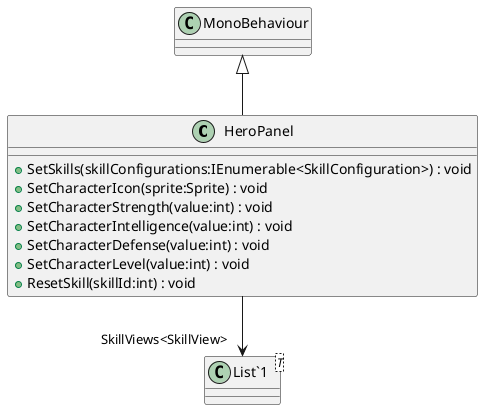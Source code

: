 @startuml
class HeroPanel {
    + SetSkills(skillConfigurations:IEnumerable<SkillConfiguration>) : void
    + SetCharacterIcon(sprite:Sprite) : void
    + SetCharacterStrength(value:int) : void
    + SetCharacterIntelligence(value:int) : void
    + SetCharacterDefense(value:int) : void
    + SetCharacterLevel(value:int) : void
    + ResetSkill(skillId:int) : void
}
class "List`1"<T> {
}
MonoBehaviour <|-- HeroPanel
HeroPanel --> "SkillViews<SkillView>" "List`1"
@enduml
